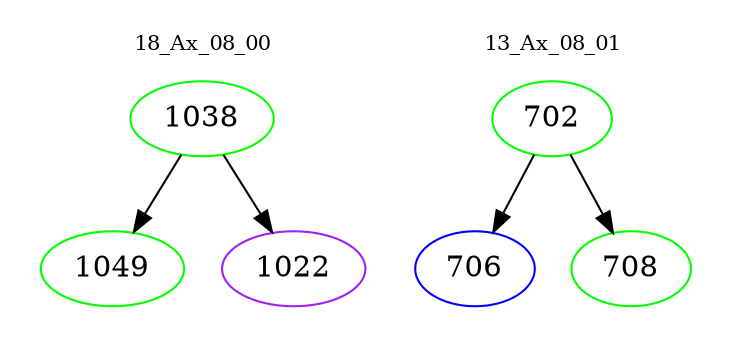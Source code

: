 digraph{
subgraph cluster_0 {
color = white
label = "18_Ax_08_00";
fontsize=10;
T0_1038 [label="1038", color="green"]
T0_1038 -> T0_1049 [color="black"]
T0_1049 [label="1049", color="green"]
T0_1038 -> T0_1022 [color="black"]
T0_1022 [label="1022", color="purple"]
}
subgraph cluster_1 {
color = white
label = "13_Ax_08_01";
fontsize=10;
T1_702 [label="702", color="green"]
T1_702 -> T1_706 [color="black"]
T1_706 [label="706", color="blue"]
T1_702 -> T1_708 [color="black"]
T1_708 [label="708", color="green"]
}
}

